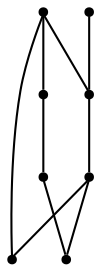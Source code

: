 graph {
  node [shape=point,comment="{\"directed\":false,\"doi\":\"10.1007/978-3-030-68766-3_32\",\"figure\":\"9 (1)\"}"]

  v0 [pos="745.1864035425868,633.8089907056682"]
  v1 [pos="824.8637083327429,710.1785074515277"]
  v2 [pos="585.8401876334107,710.1785074515277"]
  v3 [pos="665.5112607586324,633.8089907056682"]
  v4 [pos="824.8637083327429,633.8089907056682"]
  v5 [pos="585.8401876334108,633.8089907056682"]
  v6 [pos="745.1864035425868,710.1785074515277"]
  v7 [pos="665.5112607586324,710.1785074515277"]

  v0 -- v1 [id="-1",pos="745.1864035425868,633.8089907056682 824.8637083327429,710.1785074515277 824.8637083327429,710.1785074515277 824.8637083327429,710.1785074515277"]
  v2 -- v7 [id="-3",pos="585.8401876334107,710.1785074515277 665.5112607586324,710.1785074515277 665.5112607586324,710.1785074515277 665.5112607586324,710.1785074515277"]
  v7 -- v6 [id="-4",pos="665.5112607586324,710.1785074515277 745.1864035425868,710.1785074515277 745.1864035425868,710.1785074515277 745.1864035425868,710.1785074515277"]
  v6 -- v1 [id="-5",pos="745.1864035425868,710.1785074515277 824.8637083327429,710.1785074515277 824.8637083327429,710.1785074515277 824.8637083327429,710.1785074515277"]
  v5 -- v3 [id="-8",pos="585.8401876334108,633.8089907056682 665.5112607586324,633.8089907056682 665.5112607586324,633.8089907056682 665.5112607586324,633.8089907056682"]
  v3 -- v0 [id="-9",pos="665.5112607586324,633.8089907056682 745.1864035425868,633.8089907056682 745.1864035425868,633.8089907056682 745.1864035425868,633.8089907056682"]
  v0 -- v4 [id="-10",pos="745.1864035425868,633.8089907056682 824.8637083327429,633.8089907056682 824.8637083327429,633.8089907056682 824.8637083327429,633.8089907056682"]
  v2 -- v4 [id="-12",pos="585.8401876334107,710.1785074515277 824.8637083327429,633.8089907056682 824.8637083327429,633.8089907056682 824.8637083327429,633.8089907056682"]
  v2 -- v3 [id="-15",pos="585.8401876334107,710.1785074515277 665.5112607586324,633.8089907056682 665.5112607586324,633.8089907056682 665.5112607586324,633.8089907056682"]
}